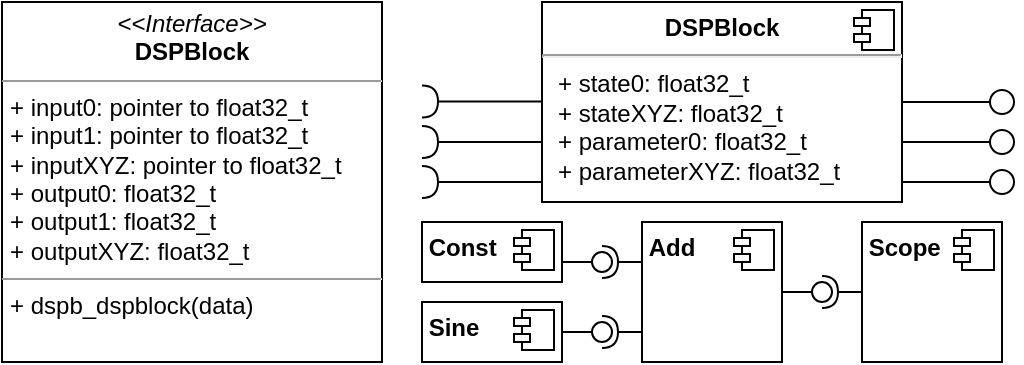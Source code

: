 <mxfile version="22.1.16" type="device">
  <diagram name="Page-1" id="iGfbQMCEWQCnW_V03CYj">
    <mxGraphModel dx="1168" dy="666" grid="1" gridSize="10" guides="1" tooltips="1" connect="1" arrows="1" fold="1" page="1" pageScale="1" pageWidth="1169" pageHeight="827" math="0" shadow="0">
      <root>
        <mxCell id="0" />
        <mxCell id="1" parent="0" />
        <mxCell id="j2fVfigzb9zX2EoDSr0l-9" value="&lt;p style=&quot;margin:0px;margin-top:4px;text-align:center;&quot;&gt;&lt;i&gt;&amp;lt;&amp;lt;Interface&amp;gt;&amp;gt;&lt;/i&gt;&lt;br&gt;&lt;b&gt;DSPBlock&lt;/b&gt;&lt;/p&gt;&lt;hr size=&quot;1&quot;&gt;&lt;p style=&quot;margin:0px;margin-left:4px;&quot;&gt;+ input0: pointer to float32_t&lt;br style=&quot;border-color: var(--border-color);&quot;&gt;+ input1: pointer to float32_t&lt;br style=&quot;border-color: var(--border-color);&quot;&gt;+ inputXYZ: pointer to float32_t&lt;br style=&quot;border-color: var(--border-color);&quot;&gt;+ output0: float32_t&lt;br style=&quot;border-color: var(--border-color);&quot;&gt;+ output1: float32_t&lt;br style=&quot;border-color: var(--border-color);&quot;&gt;+ outputXYZ: float32_t&lt;br&gt;&lt;/p&gt;&lt;hr size=&quot;1&quot;&gt;&lt;p style=&quot;margin:0px;margin-left:4px;&quot;&gt;+ dspb_dspblock(data)&lt;br&gt;&lt;/p&gt;" style="verticalAlign=top;align=left;overflow=fill;fontSize=12;fontFamily=Helvetica;html=1;whiteSpace=wrap;" vertex="1" parent="1">
          <mxGeometry x="10" y="10" width="190" height="180" as="geometry" />
        </mxCell>
        <mxCell id="j2fVfigzb9zX2EoDSr0l-13" value="&lt;p style=&quot;margin:0px;margin-top:6px;text-align:center;&quot;&gt;&lt;b&gt;DSPBlock&lt;/b&gt;&lt;/p&gt;&lt;hr&gt;&lt;p style=&quot;margin:0px;margin-left:8px;&quot;&gt;+ state0: float32_t&lt;br style=&quot;border-color: var(--border-color);&quot;&gt;+ stateXYZ: float32_t&lt;br style=&quot;border-color: var(--border-color);&quot;&gt;+ parameter0: float32_t&lt;br style=&quot;border-color: var(--border-color);&quot;&gt;+ parameterXYZ: float32_t&lt;br&gt;&lt;/p&gt;" style="align=left;overflow=fill;html=1;dropTarget=0;whiteSpace=wrap;" vertex="1" parent="1">
          <mxGeometry x="280" y="10" width="180" height="100" as="geometry" />
        </mxCell>
        <mxCell id="j2fVfigzb9zX2EoDSr0l-14" value="" style="shape=component;jettyWidth=8;jettyHeight=4;" vertex="1" parent="j2fVfigzb9zX2EoDSr0l-13">
          <mxGeometry x="1" width="20" height="20" relative="1" as="geometry">
            <mxPoint x="-24" y="4" as="offset" />
          </mxGeometry>
        </mxCell>
        <mxCell id="j2fVfigzb9zX2EoDSr0l-15" value="" style="rounded=0;orthogonalLoop=1;jettySize=auto;html=1;endArrow=halfCircle;endFill=0;endSize=6;strokeWidth=1;sketch=0;fontSize=12;curved=1;exitX=0;exitY=0.5;exitDx=0;exitDy=0;" edge="1" parent="1">
          <mxGeometry relative="1" as="geometry">
            <mxPoint x="280" y="59.8" as="sourcePoint" />
            <mxPoint x="220" y="59.8" as="targetPoint" />
          </mxGeometry>
        </mxCell>
        <mxCell id="j2fVfigzb9zX2EoDSr0l-16" value="" style="ellipse;whiteSpace=wrap;html=1;align=center;aspect=fixed;fillColor=none;strokeColor=none;resizable=0;perimeter=centerPerimeter;rotatable=0;allowArrows=0;points=[];outlineConnect=1;" vertex="1" parent="1">
          <mxGeometry x="230" y="80" width="10" height="10" as="geometry" />
        </mxCell>
        <mxCell id="j2fVfigzb9zX2EoDSr0l-18" value="" style="rounded=0;orthogonalLoop=1;jettySize=auto;html=1;endArrow=halfCircle;endFill=0;endSize=6;strokeWidth=1;sketch=0;fontSize=12;curved=1;exitX=0;exitY=0.5;exitDx=0;exitDy=0;" edge="1" parent="1">
          <mxGeometry relative="1" as="geometry">
            <mxPoint x="280" y="80" as="sourcePoint" />
            <mxPoint x="220" y="80" as="targetPoint" />
          </mxGeometry>
        </mxCell>
        <mxCell id="j2fVfigzb9zX2EoDSr0l-19" value="" style="rounded=0;orthogonalLoop=1;jettySize=auto;html=1;endArrow=halfCircle;endFill=0;endSize=6;strokeWidth=1;sketch=0;fontSize=12;curved=1;exitX=0;exitY=0.5;exitDx=0;exitDy=0;" edge="1" parent="1">
          <mxGeometry relative="1" as="geometry">
            <mxPoint x="280" y="100" as="sourcePoint" />
            <mxPoint x="220" y="100" as="targetPoint" />
          </mxGeometry>
        </mxCell>
        <mxCell id="j2fVfigzb9zX2EoDSr0l-27" value="" style="endArrow=none;html=1;rounded=0;" edge="1" parent="1">
          <mxGeometry width="50" height="50" relative="1" as="geometry">
            <mxPoint x="460" y="60" as="sourcePoint" />
            <mxPoint x="500" y="60" as="targetPoint" />
          </mxGeometry>
        </mxCell>
        <mxCell id="j2fVfigzb9zX2EoDSr0l-34" value="" style="group" vertex="1" connectable="0" parent="1">
          <mxGeometry x="500" y="50" width="20" height="20" as="geometry" />
        </mxCell>
        <mxCell id="j2fVfigzb9zX2EoDSr0l-28" value="" style="ellipse;whiteSpace=wrap;html=1;aspect=fixed;" vertex="1" parent="j2fVfigzb9zX2EoDSr0l-34">
          <mxGeometry x="4" y="4" width="12" height="12" as="geometry" />
        </mxCell>
        <mxCell id="j2fVfigzb9zX2EoDSr0l-30" value="" style="rounded=0;whiteSpace=wrap;html=1;strokeColor=none;fillColor=none;" vertex="1" parent="j2fVfigzb9zX2EoDSr0l-34">
          <mxGeometry width="20" height="20" as="geometry" />
        </mxCell>
        <mxCell id="j2fVfigzb9zX2EoDSr0l-33" value="" style="endArrow=none;html=1;rounded=0;entryX=0;entryY=0.5;entryDx=0;entryDy=0;exitX=0;exitY=0.5;exitDx=0;exitDy=0;" edge="1" parent="j2fVfigzb9zX2EoDSr0l-34" source="j2fVfigzb9zX2EoDSr0l-28" target="j2fVfigzb9zX2EoDSr0l-30">
          <mxGeometry width="50" height="50" relative="1" as="geometry">
            <mxPoint x="-10" y="20" as="sourcePoint" />
            <mxPoint x="10" y="-20" as="targetPoint" />
          </mxGeometry>
        </mxCell>
        <mxCell id="j2fVfigzb9zX2EoDSr0l-35" value="" style="endArrow=none;html=1;rounded=0;" edge="1" parent="1">
          <mxGeometry width="50" height="50" relative="1" as="geometry">
            <mxPoint x="460" y="80" as="sourcePoint" />
            <mxPoint x="500" y="80" as="targetPoint" />
          </mxGeometry>
        </mxCell>
        <mxCell id="j2fVfigzb9zX2EoDSr0l-36" value="" style="group" vertex="1" connectable="0" parent="1">
          <mxGeometry x="500" y="70" width="20" height="20" as="geometry" />
        </mxCell>
        <mxCell id="j2fVfigzb9zX2EoDSr0l-37" value="" style="ellipse;whiteSpace=wrap;html=1;aspect=fixed;" vertex="1" parent="j2fVfigzb9zX2EoDSr0l-36">
          <mxGeometry x="4" y="4" width="12" height="12" as="geometry" />
        </mxCell>
        <mxCell id="j2fVfigzb9zX2EoDSr0l-38" value="" style="rounded=0;whiteSpace=wrap;html=1;strokeColor=none;fillColor=none;" vertex="1" parent="j2fVfigzb9zX2EoDSr0l-36">
          <mxGeometry width="20" height="20" as="geometry" />
        </mxCell>
        <mxCell id="j2fVfigzb9zX2EoDSr0l-39" value="" style="endArrow=none;html=1;rounded=0;entryX=0;entryY=0.5;entryDx=0;entryDy=0;exitX=0;exitY=0.5;exitDx=0;exitDy=0;" edge="1" parent="j2fVfigzb9zX2EoDSr0l-36" source="j2fVfigzb9zX2EoDSr0l-37" target="j2fVfigzb9zX2EoDSr0l-38">
          <mxGeometry width="50" height="50" relative="1" as="geometry">
            <mxPoint x="-10" y="20" as="sourcePoint" />
            <mxPoint x="10" y="-20" as="targetPoint" />
          </mxGeometry>
        </mxCell>
        <mxCell id="j2fVfigzb9zX2EoDSr0l-40" value="" style="endArrow=none;html=1;rounded=0;" edge="1" parent="1">
          <mxGeometry width="50" height="50" relative="1" as="geometry">
            <mxPoint x="460" y="100" as="sourcePoint" />
            <mxPoint x="500" y="100" as="targetPoint" />
          </mxGeometry>
        </mxCell>
        <mxCell id="j2fVfigzb9zX2EoDSr0l-41" value="" style="group" vertex="1" connectable="0" parent="1">
          <mxGeometry x="500" y="90" width="20" height="20" as="geometry" />
        </mxCell>
        <mxCell id="j2fVfigzb9zX2EoDSr0l-42" value="" style="ellipse;whiteSpace=wrap;html=1;aspect=fixed;" vertex="1" parent="j2fVfigzb9zX2EoDSr0l-41">
          <mxGeometry x="4" y="4" width="12" height="12" as="geometry" />
        </mxCell>
        <mxCell id="j2fVfigzb9zX2EoDSr0l-43" value="" style="rounded=0;whiteSpace=wrap;html=1;strokeColor=none;fillColor=none;" vertex="1" parent="j2fVfigzb9zX2EoDSr0l-41">
          <mxGeometry width="20" height="20" as="geometry" />
        </mxCell>
        <mxCell id="j2fVfigzb9zX2EoDSr0l-44" value="" style="endArrow=none;html=1;rounded=0;entryX=0;entryY=0.5;entryDx=0;entryDy=0;exitX=0;exitY=0.5;exitDx=0;exitDy=0;" edge="1" parent="j2fVfigzb9zX2EoDSr0l-41" source="j2fVfigzb9zX2EoDSr0l-42" target="j2fVfigzb9zX2EoDSr0l-43">
          <mxGeometry width="50" height="50" relative="1" as="geometry">
            <mxPoint x="-10" y="20" as="sourcePoint" />
            <mxPoint x="10" y="-20" as="targetPoint" />
          </mxGeometry>
        </mxCell>
        <mxCell id="j2fVfigzb9zX2EoDSr0l-45" value="&lt;p style=&quot;margin: 6px 0px 0px;&quot;&gt;&lt;b&gt;&amp;nbsp;Const&lt;/b&gt;&lt;/p&gt;" style="align=left;overflow=fill;html=1;dropTarget=0;whiteSpace=wrap;" vertex="1" parent="1">
          <mxGeometry x="220" y="120" width="70" height="30" as="geometry" />
        </mxCell>
        <mxCell id="j2fVfigzb9zX2EoDSr0l-46" value="" style="shape=component;jettyWidth=8;jettyHeight=4;" vertex="1" parent="j2fVfigzb9zX2EoDSr0l-45">
          <mxGeometry x="1" width="20" height="20" relative="1" as="geometry">
            <mxPoint x="-24" y="4" as="offset" />
          </mxGeometry>
        </mxCell>
        <mxCell id="j2fVfigzb9zX2EoDSr0l-49" value="" style="ellipse;whiteSpace=wrap;html=1;align=center;aspect=fixed;fillColor=none;strokeColor=none;resizable=0;perimeter=centerPerimeter;rotatable=0;allowArrows=0;points=[];outlineConnect=1;" vertex="1" parent="1">
          <mxGeometry x="330" y="120" width="10" height="10" as="geometry" />
        </mxCell>
        <mxCell id="j2fVfigzb9zX2EoDSr0l-50" value="" style="rounded=0;orthogonalLoop=1;jettySize=auto;html=1;endArrow=halfCircle;endFill=0;endSize=6;strokeWidth=1;sketch=0;" edge="1" target="j2fVfigzb9zX2EoDSr0l-52" parent="1">
          <mxGeometry relative="1" as="geometry">
            <mxPoint x="330" y="140" as="sourcePoint" />
          </mxGeometry>
        </mxCell>
        <mxCell id="j2fVfigzb9zX2EoDSr0l-51" value="" style="rounded=0;orthogonalLoop=1;jettySize=auto;html=1;endArrow=oval;endFill=0;sketch=0;sourcePerimeterSpacing=0;targetPerimeterSpacing=0;endSize=10;" edge="1" target="j2fVfigzb9zX2EoDSr0l-52" parent="1">
          <mxGeometry relative="1" as="geometry">
            <mxPoint x="290" y="140" as="sourcePoint" />
          </mxGeometry>
        </mxCell>
        <mxCell id="j2fVfigzb9zX2EoDSr0l-52" value="" style="ellipse;whiteSpace=wrap;html=1;align=center;aspect=fixed;fillColor=none;strokeColor=none;resizable=0;perimeter=centerPerimeter;rotatable=0;allowArrows=0;points=[];outlineConnect=1;" vertex="1" parent="1">
          <mxGeometry x="305" y="135" width="10" height="10" as="geometry" />
        </mxCell>
        <mxCell id="j2fVfigzb9zX2EoDSr0l-53" value="&lt;p style=&quot;margin: 6px 0px 0px;&quot;&gt;&lt;b&gt;&amp;nbsp;Sine&lt;/b&gt;&lt;/p&gt;" style="align=left;overflow=fill;html=1;dropTarget=0;whiteSpace=wrap;" vertex="1" parent="1">
          <mxGeometry x="220" y="160" width="70" height="30" as="geometry" />
        </mxCell>
        <mxCell id="j2fVfigzb9zX2EoDSr0l-54" value="" style="shape=component;jettyWidth=8;jettyHeight=4;" vertex="1" parent="j2fVfigzb9zX2EoDSr0l-53">
          <mxGeometry x="1" width="20" height="20" relative="1" as="geometry">
            <mxPoint x="-24" y="4" as="offset" />
          </mxGeometry>
        </mxCell>
        <mxCell id="j2fVfigzb9zX2EoDSr0l-55" value="" style="ellipse;whiteSpace=wrap;html=1;align=center;aspect=fixed;fillColor=none;strokeColor=none;resizable=0;perimeter=centerPerimeter;rotatable=0;allowArrows=0;points=[];outlineConnect=1;" vertex="1" parent="1">
          <mxGeometry x="330" y="180" width="10" height="10" as="geometry" />
        </mxCell>
        <mxCell id="j2fVfigzb9zX2EoDSr0l-56" value="" style="rounded=0;orthogonalLoop=1;jettySize=auto;html=1;endArrow=halfCircle;endFill=0;endSize=6;strokeWidth=1;sketch=0;" edge="1" parent="1" target="j2fVfigzb9zX2EoDSr0l-58">
          <mxGeometry relative="1" as="geometry">
            <mxPoint x="330" y="175" as="sourcePoint" />
          </mxGeometry>
        </mxCell>
        <mxCell id="j2fVfigzb9zX2EoDSr0l-57" value="" style="rounded=0;orthogonalLoop=1;jettySize=auto;html=1;endArrow=oval;endFill=0;sketch=0;sourcePerimeterSpacing=0;targetPerimeterSpacing=0;endSize=10;" edge="1" parent="1" target="j2fVfigzb9zX2EoDSr0l-58">
          <mxGeometry relative="1" as="geometry">
            <mxPoint x="290" y="175" as="sourcePoint" />
          </mxGeometry>
        </mxCell>
        <mxCell id="j2fVfigzb9zX2EoDSr0l-58" value="" style="ellipse;whiteSpace=wrap;html=1;align=center;aspect=fixed;fillColor=none;strokeColor=none;resizable=0;perimeter=centerPerimeter;rotatable=0;allowArrows=0;points=[];outlineConnect=1;" vertex="1" parent="1">
          <mxGeometry x="305" y="170" width="10" height="10" as="geometry" />
        </mxCell>
        <mxCell id="j2fVfigzb9zX2EoDSr0l-59" value="&lt;p style=&quot;margin: 6px 0px 0px;&quot;&gt;&lt;b&gt;&amp;nbsp;Add&lt;/b&gt;&lt;/p&gt;" style="align=left;overflow=fill;html=1;dropTarget=0;whiteSpace=wrap;verticalAlign=middle;" vertex="1" parent="1">
          <mxGeometry x="330" y="120" width="70" height="70" as="geometry" />
        </mxCell>
        <mxCell id="j2fVfigzb9zX2EoDSr0l-60" value="" style="shape=component;jettyWidth=8;jettyHeight=4;" vertex="1" parent="j2fVfigzb9zX2EoDSr0l-59">
          <mxGeometry x="1" width="20" height="20" relative="1" as="geometry">
            <mxPoint x="-24" y="4" as="offset" />
          </mxGeometry>
        </mxCell>
        <mxCell id="j2fVfigzb9zX2EoDSr0l-61" value="&lt;p style=&quot;margin: 6px 0px 0px;&quot;&gt;&lt;b&gt;&amp;nbsp;Scope&lt;/b&gt;&lt;/p&gt;" style="align=left;overflow=fill;html=1;dropTarget=0;whiteSpace=wrap;" vertex="1" parent="1">
          <mxGeometry x="440" y="120" width="70" height="70" as="geometry" />
        </mxCell>
        <mxCell id="j2fVfigzb9zX2EoDSr0l-62" value="" style="shape=component;jettyWidth=8;jettyHeight=4;" vertex="1" parent="j2fVfigzb9zX2EoDSr0l-61">
          <mxGeometry x="1" width="20" height="20" relative="1" as="geometry">
            <mxPoint x="-24" y="4" as="offset" />
          </mxGeometry>
        </mxCell>
        <mxCell id="j2fVfigzb9zX2EoDSr0l-63" value="" style="ellipse;whiteSpace=wrap;html=1;align=center;aspect=fixed;fillColor=none;strokeColor=none;resizable=0;perimeter=centerPerimeter;rotatable=0;allowArrows=0;points=[];outlineConnect=1;" vertex="1" parent="1">
          <mxGeometry x="440" y="160" width="10" height="10" as="geometry" />
        </mxCell>
        <mxCell id="j2fVfigzb9zX2EoDSr0l-64" value="" style="rounded=0;orthogonalLoop=1;jettySize=auto;html=1;endArrow=halfCircle;endFill=0;endSize=6;strokeWidth=1;sketch=0;" edge="1" parent="1" target="j2fVfigzb9zX2EoDSr0l-66">
          <mxGeometry relative="1" as="geometry">
            <mxPoint x="440" y="155" as="sourcePoint" />
          </mxGeometry>
        </mxCell>
        <mxCell id="j2fVfigzb9zX2EoDSr0l-65" value="" style="rounded=0;orthogonalLoop=1;jettySize=auto;html=1;endArrow=oval;endFill=0;sketch=0;sourcePerimeterSpacing=0;targetPerimeterSpacing=0;endSize=10;" edge="1" parent="1" target="j2fVfigzb9zX2EoDSr0l-66">
          <mxGeometry relative="1" as="geometry">
            <mxPoint x="400" y="155" as="sourcePoint" />
          </mxGeometry>
        </mxCell>
        <mxCell id="j2fVfigzb9zX2EoDSr0l-66" value="" style="ellipse;whiteSpace=wrap;html=1;align=center;aspect=fixed;fillColor=none;strokeColor=none;resizable=0;perimeter=centerPerimeter;rotatable=0;allowArrows=0;points=[];outlineConnect=1;" vertex="1" parent="1">
          <mxGeometry x="415" y="150" width="10" height="10" as="geometry" />
        </mxCell>
      </root>
    </mxGraphModel>
  </diagram>
</mxfile>
